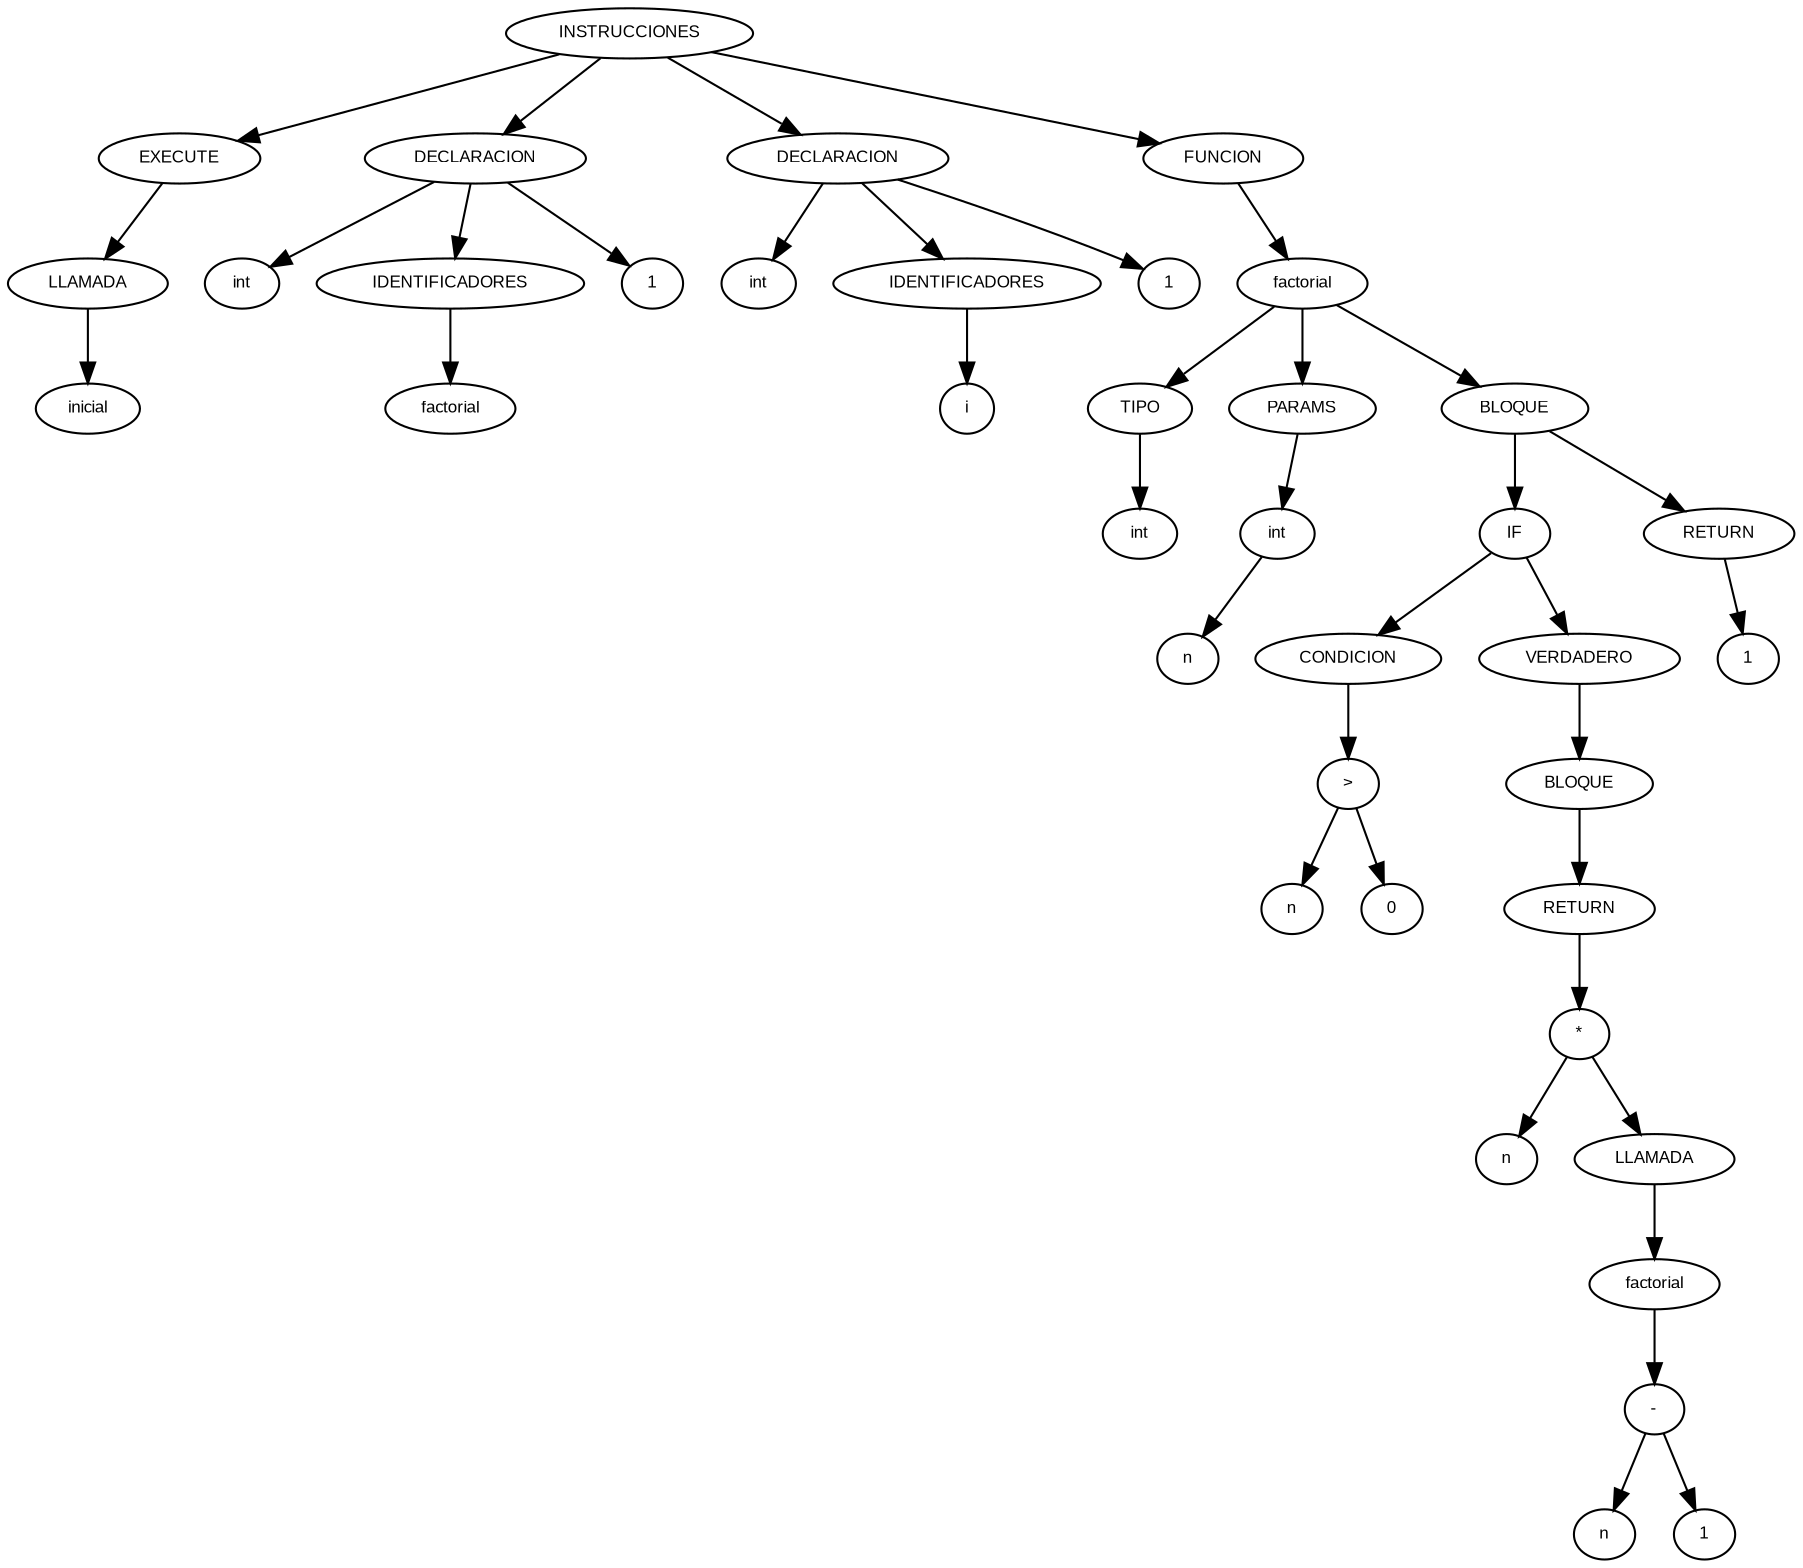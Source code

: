 digraph AST {
	graph[fontname="Arial" labelloc="t"];
	node[fontname="Arial" fontsize="8" width="0" height="0"];
	edge[fontname="Arial"];
	node0[label = "INSTRUCCIONES"];
	node10[label = "EXECUTE"];
	node200[label = "LLAMADA"];
	node3000[label = "inicial"];
	node200 -> node3000;
	node10 -> node200;
	node0 -> node10;
	node11[label = "DECLARACION"];
	node210[label = "int"];
	node11 -> node210;
	node211[label = "IDENTIFICADORES"];
	node3110[label = "factorial"];
	node211 -> node3110;
	node11 -> node211;
	node212[label = "1"];
	node11 -> node212;
	node0 -> node11;
	node12[label = "DECLARACION"];
	node220[label = "int"];
	node12 -> node220;
	node221[label = "IDENTIFICADORES"];
	node3210[label = "i"];
	node221 -> node3210;
	node12 -> node221;
	node222[label = "1"];
	node12 -> node222;
	node0 -> node12;
	node13[label = "FUNCION"];
	node230[label = "factorial"];
	node3300[label = "TIPO"];
	node43000[label = "int"];
	node3300 -> node43000;
	node230 -> node3300;
	node3301[label = "PARAMS"];
	node43010[label = "int"];
	node530100[label = "n"];
	node43010 -> node530100;
	node3301 -> node43010;
	node230 -> node3301;
	node3302[label = "BLOQUE"];
	node43020[label = "IF"];
	node530200[label = "CONDICION"];
	node6302000[label = ">"];
	node73020000[label = "n"];
	node6302000 -> node73020000;
	node73020001[label = "0"];
	node6302000 -> node73020001;
	node530200 -> node6302000;
	node43020 -> node530200;
	node530201[label = "VERDADERO"];
	node6302010[label = "BLOQUE"];
	node73020100[label = "RETURN"];
	node830201000[label = "*"];
	node9302010000[label = "n"];
	node830201000 -> node9302010000;
	node9302010001[label = "LLAMADA"];
	node103020100010[label = "factorial"];
	node1130201000100[label = "-"];
	node12302010001000[label = "n"];
	node1130201000100 -> node12302010001000;
	node12302010001001[label = "1"];
	node1130201000100 -> node12302010001001;
	node103020100010 -> node1130201000100;
	node9302010001 -> node103020100010;
	node830201000 -> node9302010001;
	node73020100 -> node830201000;
	node6302010 -> node73020100;
	node530201 -> node6302010;
	node43020 -> node530201;
	node3302 -> node43020;
	node43021[label = "RETURN"];
	node530210[label = "1"];
	node43021 -> node530210;
	node3302 -> node43021;
	node230 -> node3302;
	node13 -> node230;
	node0 -> node13;
}